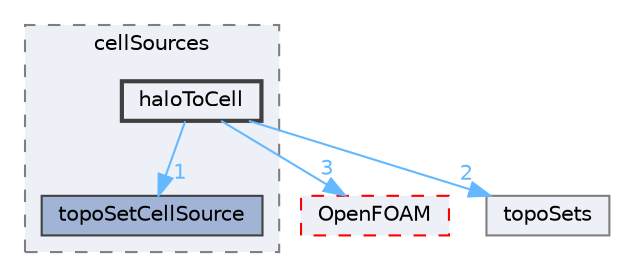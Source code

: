 digraph "src/meshTools/topoSet/cellSources/haloToCell"
{
 // LATEX_PDF_SIZE
  bgcolor="transparent";
  edge [fontname=Helvetica,fontsize=10,labelfontname=Helvetica,labelfontsize=10];
  node [fontname=Helvetica,fontsize=10,shape=box,height=0.2,width=0.4];
  compound=true
  subgraph clusterdir_7191e266c7adc3c79494645c7d896727 {
    graph [ bgcolor="#edf0f7", pencolor="grey50", label="cellSources", fontname=Helvetica,fontsize=10 style="filled,dashed", URL="dir_7191e266c7adc3c79494645c7d896727.html",tooltip=""]
  dir_4ae62864b70182b5576499dcedbe0929 [label="topoSetCellSource", fillcolor="#a2b4d6", color="grey25", style="filled", URL="dir_4ae62864b70182b5576499dcedbe0929.html",tooltip=""];
  dir_2b4fb6936bfef15eea59b22c693755cc [label="haloToCell", fillcolor="#edf0f7", color="grey25", style="filled,bold", URL="dir_2b4fb6936bfef15eea59b22c693755cc.html",tooltip=""];
  }
  dir_c5473ff19b20e6ec4dfe5c310b3778a8 [label="OpenFOAM", fillcolor="#edf0f7", color="red", style="filled,dashed", URL="dir_c5473ff19b20e6ec4dfe5c310b3778a8.html",tooltip=""];
  dir_cf85cbbd7fd849cf972e2760b9b27a5d [label="topoSets", fillcolor="#edf0f7", color="grey50", style="filled", URL="dir_cf85cbbd7fd849cf972e2760b9b27a5d.html",tooltip=""];
  dir_2b4fb6936bfef15eea59b22c693755cc->dir_4ae62864b70182b5576499dcedbe0929 [headlabel="1", labeldistance=1.5 headhref="dir_001694_004075.html" href="dir_001694_004075.html" color="steelblue1" fontcolor="steelblue1"];
  dir_2b4fb6936bfef15eea59b22c693755cc->dir_c5473ff19b20e6ec4dfe5c310b3778a8 [headlabel="3", labeldistance=1.5 headhref="dir_001694_002695.html" href="dir_001694_002695.html" color="steelblue1" fontcolor="steelblue1"];
  dir_2b4fb6936bfef15eea59b22c693755cc->dir_cf85cbbd7fd849cf972e2760b9b27a5d [headlabel="2", labeldistance=1.5 headhref="dir_001694_004081.html" href="dir_001694_004081.html" color="steelblue1" fontcolor="steelblue1"];
}
